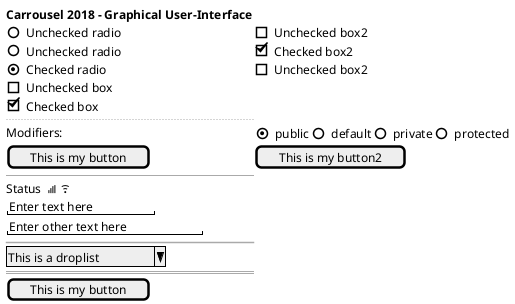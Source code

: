 @startuml

salt
{
    <b>Carrousel 2018 - Graphical User-Interface
    ()  Unchecked radio  | []  Unchecked box2
    ()  Unchecked radio  | [X] Checked box2
    (X) Checked radio    | []  Unchecked box2
    []  Unchecked box
    [X] Checked box
    ..
    Modifiers:                    | { (X) public | () default | () private | () protected }
    [This is my button] | [This is my button2]
    --
    Status  <&signal> <&wifi>
    "Enter text here   "
    "Enter other text here   "
    ~~
    ^This is a droplist^
    ==
    [This is my button]
}

@enduml
